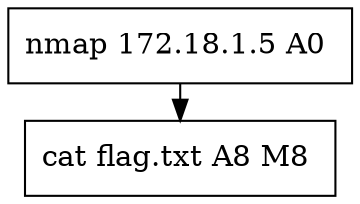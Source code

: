 // creating graph for user: 71
digraph {
	node [shape=box]
	0 [label="nmap 172.18.1.5 A0 "]
	213 [label="cat flag.txt A8 M8 "]
	0 -> 213 [constraint=false]
	rankdir=LR
}
